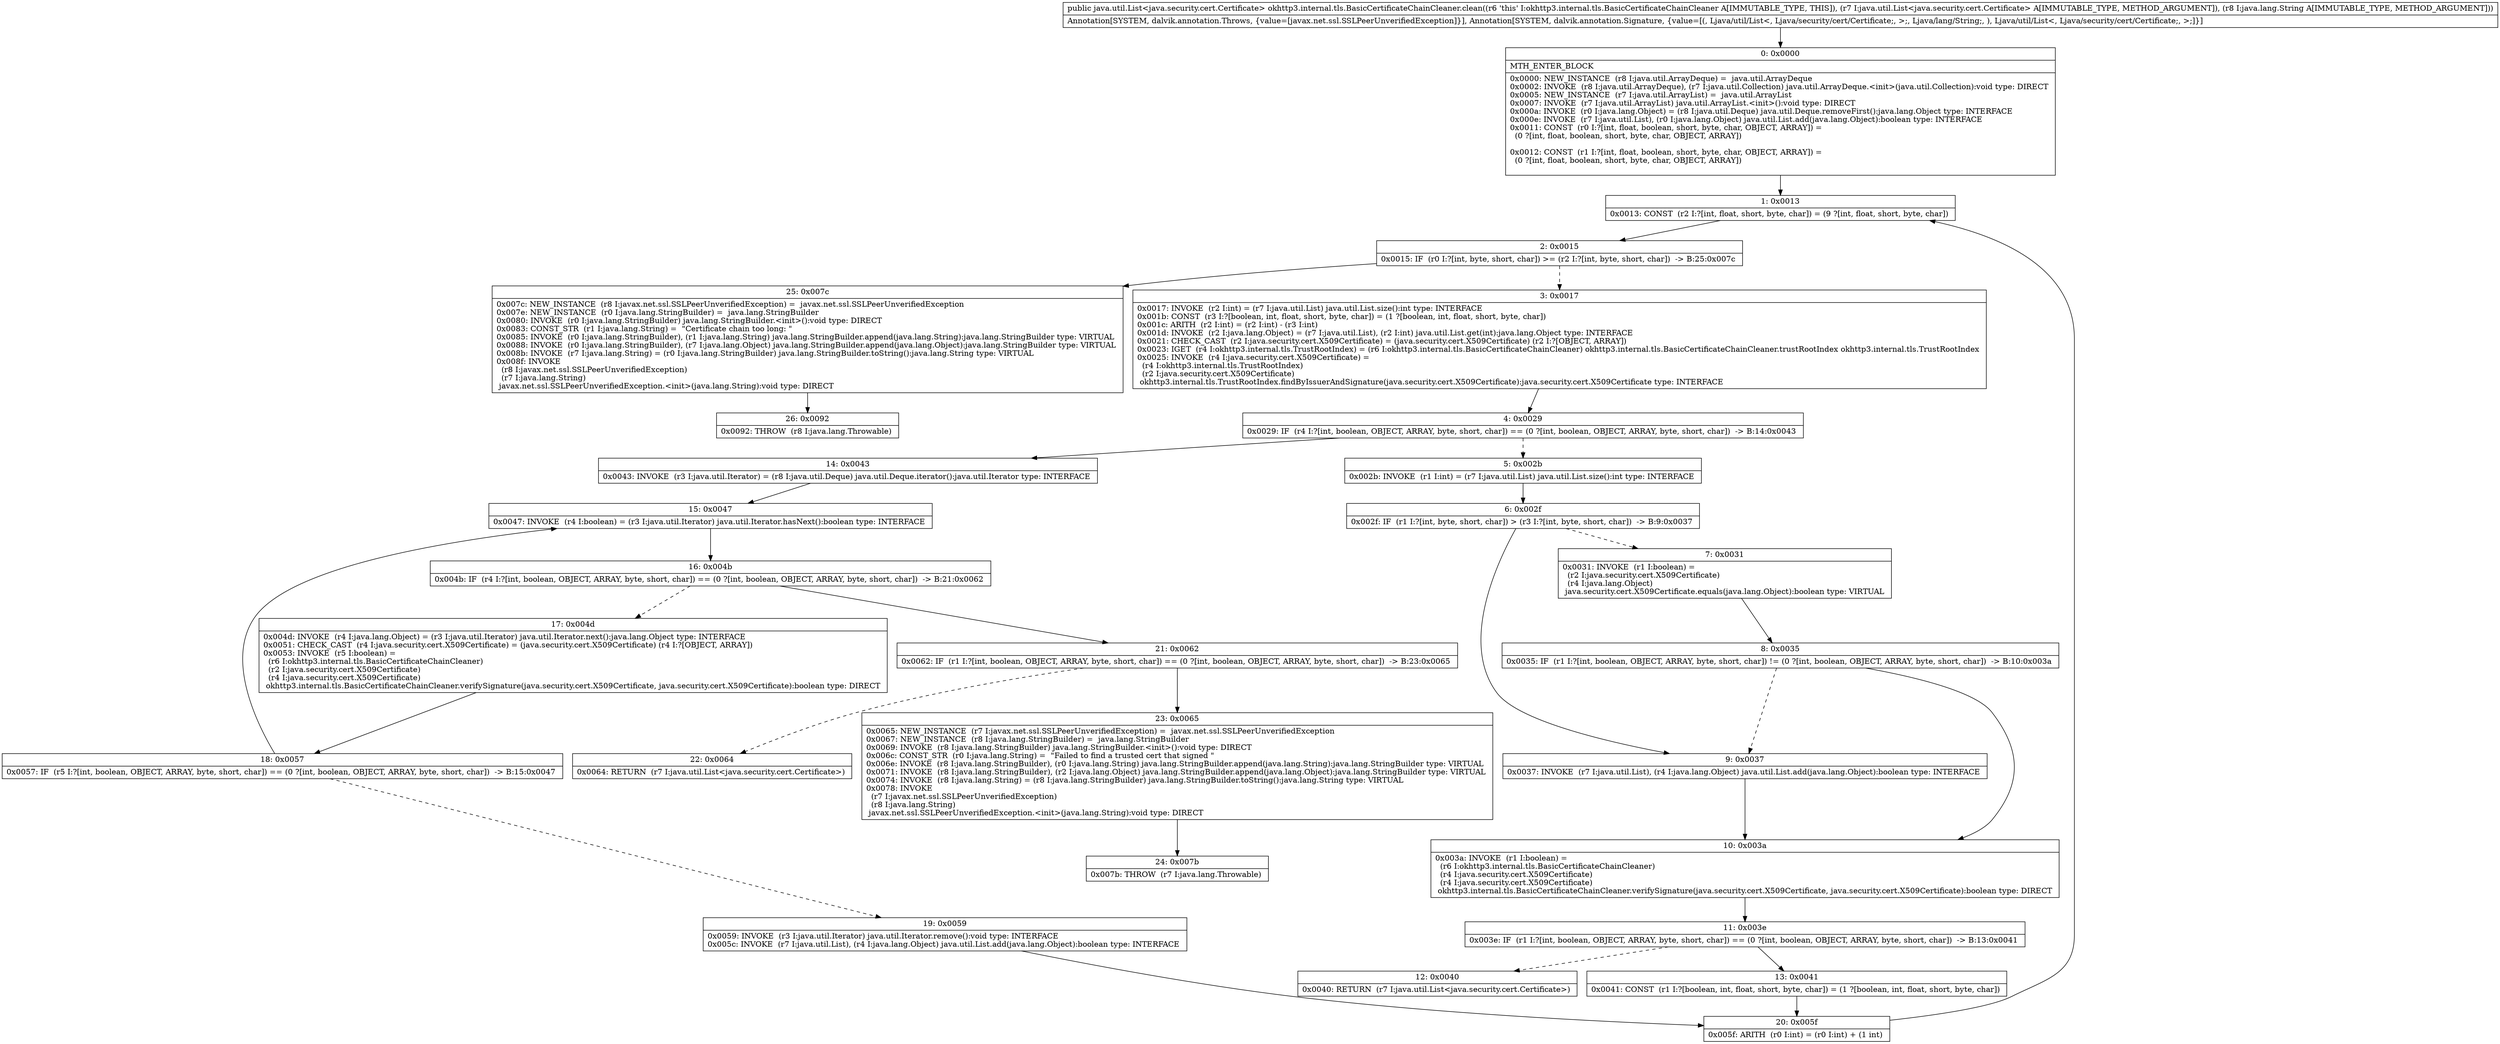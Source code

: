 digraph "CFG forokhttp3.internal.tls.BasicCertificateChainCleaner.clean(Ljava\/util\/List;Ljava\/lang\/String;)Ljava\/util\/List;" {
Node_0 [shape=record,label="{0\:\ 0x0000|MTH_ENTER_BLOCK\l|0x0000: NEW_INSTANCE  (r8 I:java.util.ArrayDeque) =  java.util.ArrayDeque \l0x0002: INVOKE  (r8 I:java.util.ArrayDeque), (r7 I:java.util.Collection) java.util.ArrayDeque.\<init\>(java.util.Collection):void type: DIRECT \l0x0005: NEW_INSTANCE  (r7 I:java.util.ArrayList) =  java.util.ArrayList \l0x0007: INVOKE  (r7 I:java.util.ArrayList) java.util.ArrayList.\<init\>():void type: DIRECT \l0x000a: INVOKE  (r0 I:java.lang.Object) = (r8 I:java.util.Deque) java.util.Deque.removeFirst():java.lang.Object type: INTERFACE \l0x000e: INVOKE  (r7 I:java.util.List), (r0 I:java.lang.Object) java.util.List.add(java.lang.Object):boolean type: INTERFACE \l0x0011: CONST  (r0 I:?[int, float, boolean, short, byte, char, OBJECT, ARRAY]) = \l  (0 ?[int, float, boolean, short, byte, char, OBJECT, ARRAY])\l \l0x0012: CONST  (r1 I:?[int, float, boolean, short, byte, char, OBJECT, ARRAY]) = \l  (0 ?[int, float, boolean, short, byte, char, OBJECT, ARRAY])\l \l}"];
Node_1 [shape=record,label="{1\:\ 0x0013|0x0013: CONST  (r2 I:?[int, float, short, byte, char]) = (9 ?[int, float, short, byte, char]) \l}"];
Node_2 [shape=record,label="{2\:\ 0x0015|0x0015: IF  (r0 I:?[int, byte, short, char]) \>= (r2 I:?[int, byte, short, char])  \-\> B:25:0x007c \l}"];
Node_3 [shape=record,label="{3\:\ 0x0017|0x0017: INVOKE  (r2 I:int) = (r7 I:java.util.List) java.util.List.size():int type: INTERFACE \l0x001b: CONST  (r3 I:?[boolean, int, float, short, byte, char]) = (1 ?[boolean, int, float, short, byte, char]) \l0x001c: ARITH  (r2 I:int) = (r2 I:int) \- (r3 I:int) \l0x001d: INVOKE  (r2 I:java.lang.Object) = (r7 I:java.util.List), (r2 I:int) java.util.List.get(int):java.lang.Object type: INTERFACE \l0x0021: CHECK_CAST  (r2 I:java.security.cert.X509Certificate) = (java.security.cert.X509Certificate) (r2 I:?[OBJECT, ARRAY]) \l0x0023: IGET  (r4 I:okhttp3.internal.tls.TrustRootIndex) = (r6 I:okhttp3.internal.tls.BasicCertificateChainCleaner) okhttp3.internal.tls.BasicCertificateChainCleaner.trustRootIndex okhttp3.internal.tls.TrustRootIndex \l0x0025: INVOKE  (r4 I:java.security.cert.X509Certificate) = \l  (r4 I:okhttp3.internal.tls.TrustRootIndex)\l  (r2 I:java.security.cert.X509Certificate)\l okhttp3.internal.tls.TrustRootIndex.findByIssuerAndSignature(java.security.cert.X509Certificate):java.security.cert.X509Certificate type: INTERFACE \l}"];
Node_4 [shape=record,label="{4\:\ 0x0029|0x0029: IF  (r4 I:?[int, boolean, OBJECT, ARRAY, byte, short, char]) == (0 ?[int, boolean, OBJECT, ARRAY, byte, short, char])  \-\> B:14:0x0043 \l}"];
Node_5 [shape=record,label="{5\:\ 0x002b|0x002b: INVOKE  (r1 I:int) = (r7 I:java.util.List) java.util.List.size():int type: INTERFACE \l}"];
Node_6 [shape=record,label="{6\:\ 0x002f|0x002f: IF  (r1 I:?[int, byte, short, char]) \> (r3 I:?[int, byte, short, char])  \-\> B:9:0x0037 \l}"];
Node_7 [shape=record,label="{7\:\ 0x0031|0x0031: INVOKE  (r1 I:boolean) = \l  (r2 I:java.security.cert.X509Certificate)\l  (r4 I:java.lang.Object)\l java.security.cert.X509Certificate.equals(java.lang.Object):boolean type: VIRTUAL \l}"];
Node_8 [shape=record,label="{8\:\ 0x0035|0x0035: IF  (r1 I:?[int, boolean, OBJECT, ARRAY, byte, short, char]) != (0 ?[int, boolean, OBJECT, ARRAY, byte, short, char])  \-\> B:10:0x003a \l}"];
Node_9 [shape=record,label="{9\:\ 0x0037|0x0037: INVOKE  (r7 I:java.util.List), (r4 I:java.lang.Object) java.util.List.add(java.lang.Object):boolean type: INTERFACE \l}"];
Node_10 [shape=record,label="{10\:\ 0x003a|0x003a: INVOKE  (r1 I:boolean) = \l  (r6 I:okhttp3.internal.tls.BasicCertificateChainCleaner)\l  (r4 I:java.security.cert.X509Certificate)\l  (r4 I:java.security.cert.X509Certificate)\l okhttp3.internal.tls.BasicCertificateChainCleaner.verifySignature(java.security.cert.X509Certificate, java.security.cert.X509Certificate):boolean type: DIRECT \l}"];
Node_11 [shape=record,label="{11\:\ 0x003e|0x003e: IF  (r1 I:?[int, boolean, OBJECT, ARRAY, byte, short, char]) == (0 ?[int, boolean, OBJECT, ARRAY, byte, short, char])  \-\> B:13:0x0041 \l}"];
Node_12 [shape=record,label="{12\:\ 0x0040|0x0040: RETURN  (r7 I:java.util.List\<java.security.cert.Certificate\>) \l}"];
Node_13 [shape=record,label="{13\:\ 0x0041|0x0041: CONST  (r1 I:?[boolean, int, float, short, byte, char]) = (1 ?[boolean, int, float, short, byte, char]) \l}"];
Node_14 [shape=record,label="{14\:\ 0x0043|0x0043: INVOKE  (r3 I:java.util.Iterator) = (r8 I:java.util.Deque) java.util.Deque.iterator():java.util.Iterator type: INTERFACE \l}"];
Node_15 [shape=record,label="{15\:\ 0x0047|0x0047: INVOKE  (r4 I:boolean) = (r3 I:java.util.Iterator) java.util.Iterator.hasNext():boolean type: INTERFACE \l}"];
Node_16 [shape=record,label="{16\:\ 0x004b|0x004b: IF  (r4 I:?[int, boolean, OBJECT, ARRAY, byte, short, char]) == (0 ?[int, boolean, OBJECT, ARRAY, byte, short, char])  \-\> B:21:0x0062 \l}"];
Node_17 [shape=record,label="{17\:\ 0x004d|0x004d: INVOKE  (r4 I:java.lang.Object) = (r3 I:java.util.Iterator) java.util.Iterator.next():java.lang.Object type: INTERFACE \l0x0051: CHECK_CAST  (r4 I:java.security.cert.X509Certificate) = (java.security.cert.X509Certificate) (r4 I:?[OBJECT, ARRAY]) \l0x0053: INVOKE  (r5 I:boolean) = \l  (r6 I:okhttp3.internal.tls.BasicCertificateChainCleaner)\l  (r2 I:java.security.cert.X509Certificate)\l  (r4 I:java.security.cert.X509Certificate)\l okhttp3.internal.tls.BasicCertificateChainCleaner.verifySignature(java.security.cert.X509Certificate, java.security.cert.X509Certificate):boolean type: DIRECT \l}"];
Node_18 [shape=record,label="{18\:\ 0x0057|0x0057: IF  (r5 I:?[int, boolean, OBJECT, ARRAY, byte, short, char]) == (0 ?[int, boolean, OBJECT, ARRAY, byte, short, char])  \-\> B:15:0x0047 \l}"];
Node_19 [shape=record,label="{19\:\ 0x0059|0x0059: INVOKE  (r3 I:java.util.Iterator) java.util.Iterator.remove():void type: INTERFACE \l0x005c: INVOKE  (r7 I:java.util.List), (r4 I:java.lang.Object) java.util.List.add(java.lang.Object):boolean type: INTERFACE \l}"];
Node_20 [shape=record,label="{20\:\ 0x005f|0x005f: ARITH  (r0 I:int) = (r0 I:int) + (1 int) \l}"];
Node_21 [shape=record,label="{21\:\ 0x0062|0x0062: IF  (r1 I:?[int, boolean, OBJECT, ARRAY, byte, short, char]) == (0 ?[int, boolean, OBJECT, ARRAY, byte, short, char])  \-\> B:23:0x0065 \l}"];
Node_22 [shape=record,label="{22\:\ 0x0064|0x0064: RETURN  (r7 I:java.util.List\<java.security.cert.Certificate\>) \l}"];
Node_23 [shape=record,label="{23\:\ 0x0065|0x0065: NEW_INSTANCE  (r7 I:javax.net.ssl.SSLPeerUnverifiedException) =  javax.net.ssl.SSLPeerUnverifiedException \l0x0067: NEW_INSTANCE  (r8 I:java.lang.StringBuilder) =  java.lang.StringBuilder \l0x0069: INVOKE  (r8 I:java.lang.StringBuilder) java.lang.StringBuilder.\<init\>():void type: DIRECT \l0x006c: CONST_STR  (r0 I:java.lang.String) =  \"Failed to find a trusted cert that signed \" \l0x006e: INVOKE  (r8 I:java.lang.StringBuilder), (r0 I:java.lang.String) java.lang.StringBuilder.append(java.lang.String):java.lang.StringBuilder type: VIRTUAL \l0x0071: INVOKE  (r8 I:java.lang.StringBuilder), (r2 I:java.lang.Object) java.lang.StringBuilder.append(java.lang.Object):java.lang.StringBuilder type: VIRTUAL \l0x0074: INVOKE  (r8 I:java.lang.String) = (r8 I:java.lang.StringBuilder) java.lang.StringBuilder.toString():java.lang.String type: VIRTUAL \l0x0078: INVOKE  \l  (r7 I:javax.net.ssl.SSLPeerUnverifiedException)\l  (r8 I:java.lang.String)\l javax.net.ssl.SSLPeerUnverifiedException.\<init\>(java.lang.String):void type: DIRECT \l}"];
Node_24 [shape=record,label="{24\:\ 0x007b|0x007b: THROW  (r7 I:java.lang.Throwable) \l}"];
Node_25 [shape=record,label="{25\:\ 0x007c|0x007c: NEW_INSTANCE  (r8 I:javax.net.ssl.SSLPeerUnverifiedException) =  javax.net.ssl.SSLPeerUnverifiedException \l0x007e: NEW_INSTANCE  (r0 I:java.lang.StringBuilder) =  java.lang.StringBuilder \l0x0080: INVOKE  (r0 I:java.lang.StringBuilder) java.lang.StringBuilder.\<init\>():void type: DIRECT \l0x0083: CONST_STR  (r1 I:java.lang.String) =  \"Certificate chain too long: \" \l0x0085: INVOKE  (r0 I:java.lang.StringBuilder), (r1 I:java.lang.String) java.lang.StringBuilder.append(java.lang.String):java.lang.StringBuilder type: VIRTUAL \l0x0088: INVOKE  (r0 I:java.lang.StringBuilder), (r7 I:java.lang.Object) java.lang.StringBuilder.append(java.lang.Object):java.lang.StringBuilder type: VIRTUAL \l0x008b: INVOKE  (r7 I:java.lang.String) = (r0 I:java.lang.StringBuilder) java.lang.StringBuilder.toString():java.lang.String type: VIRTUAL \l0x008f: INVOKE  \l  (r8 I:javax.net.ssl.SSLPeerUnverifiedException)\l  (r7 I:java.lang.String)\l javax.net.ssl.SSLPeerUnverifiedException.\<init\>(java.lang.String):void type: DIRECT \l}"];
Node_26 [shape=record,label="{26\:\ 0x0092|0x0092: THROW  (r8 I:java.lang.Throwable) \l}"];
MethodNode[shape=record,label="{public java.util.List\<java.security.cert.Certificate\> okhttp3.internal.tls.BasicCertificateChainCleaner.clean((r6 'this' I:okhttp3.internal.tls.BasicCertificateChainCleaner A[IMMUTABLE_TYPE, THIS]), (r7 I:java.util.List\<java.security.cert.Certificate\> A[IMMUTABLE_TYPE, METHOD_ARGUMENT]), (r8 I:java.lang.String A[IMMUTABLE_TYPE, METHOD_ARGUMENT]))  | Annotation[SYSTEM, dalvik.annotation.Throws, \{value=[javax.net.ssl.SSLPeerUnverifiedException]\}], Annotation[SYSTEM, dalvik.annotation.Signature, \{value=[(, Ljava\/util\/List\<, Ljava\/security\/cert\/Certificate;, \>;, Ljava\/lang\/String;, ), Ljava\/util\/List\<, Ljava\/security\/cert\/Certificate;, \>;]\}]\l}"];
MethodNode -> Node_0;
Node_0 -> Node_1;
Node_1 -> Node_2;
Node_2 -> Node_3[style=dashed];
Node_2 -> Node_25;
Node_3 -> Node_4;
Node_4 -> Node_5[style=dashed];
Node_4 -> Node_14;
Node_5 -> Node_6;
Node_6 -> Node_7[style=dashed];
Node_6 -> Node_9;
Node_7 -> Node_8;
Node_8 -> Node_9[style=dashed];
Node_8 -> Node_10;
Node_9 -> Node_10;
Node_10 -> Node_11;
Node_11 -> Node_12[style=dashed];
Node_11 -> Node_13;
Node_13 -> Node_20;
Node_14 -> Node_15;
Node_15 -> Node_16;
Node_16 -> Node_17[style=dashed];
Node_16 -> Node_21;
Node_17 -> Node_18;
Node_18 -> Node_15;
Node_18 -> Node_19[style=dashed];
Node_19 -> Node_20;
Node_20 -> Node_1;
Node_21 -> Node_22[style=dashed];
Node_21 -> Node_23;
Node_23 -> Node_24;
Node_25 -> Node_26;
}

